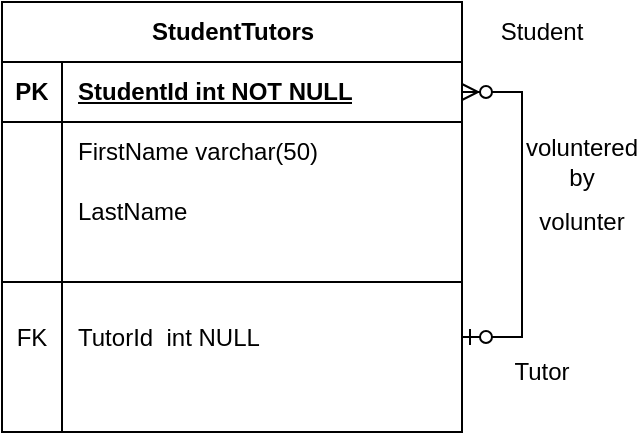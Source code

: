 <mxfile version="21.6.2" type="github">
  <diagram id="R2lEEEUBdFMjLlhIrx00" name="Page-1">
    <mxGraphModel dx="1050" dy="562" grid="1" gridSize="10" guides="1" tooltips="1" connect="1" arrows="1" fold="1" page="1" pageScale="1" pageWidth="850" pageHeight="1100" math="0" shadow="0" extFonts="Permanent Marker^https://fonts.googleapis.com/css?family=Permanent+Marker">
      <root>
        <mxCell id="0" />
        <mxCell id="1" parent="0" />
        <mxCell id="bd9n95SWR_q1-Yq9Rfcv-1" value="StudentTutors" style="shape=table;startSize=30;container=1;collapsible=1;childLayout=tableLayout;fixedRows=1;rowLines=0;fontStyle=1;align=center;resizeLast=1;html=1;" vertex="1" parent="1">
          <mxGeometry x="300" y="85" width="230" height="215" as="geometry" />
        </mxCell>
        <mxCell id="bd9n95SWR_q1-Yq9Rfcv-2" value="" style="shape=tableRow;horizontal=0;startSize=0;swimlaneHead=0;swimlaneBody=0;fillColor=none;collapsible=0;dropTarget=0;points=[[0,0.5],[1,0.5]];portConstraint=eastwest;top=0;left=0;right=0;bottom=1;" vertex="1" parent="bd9n95SWR_q1-Yq9Rfcv-1">
          <mxGeometry y="30" width="230" height="30" as="geometry" />
        </mxCell>
        <mxCell id="bd9n95SWR_q1-Yq9Rfcv-3" value="PK" style="shape=partialRectangle;connectable=0;fillColor=none;top=0;left=0;bottom=0;right=0;fontStyle=1;overflow=hidden;whiteSpace=wrap;html=1;" vertex="1" parent="bd9n95SWR_q1-Yq9Rfcv-2">
          <mxGeometry width="30" height="30" as="geometry">
            <mxRectangle width="30" height="30" as="alternateBounds" />
          </mxGeometry>
        </mxCell>
        <mxCell id="bd9n95SWR_q1-Yq9Rfcv-4" value="StudentId int NOT NULL" style="shape=partialRectangle;connectable=0;fillColor=none;top=0;left=0;bottom=0;right=0;align=left;spacingLeft=6;fontStyle=5;overflow=hidden;whiteSpace=wrap;html=1;" vertex="1" parent="bd9n95SWR_q1-Yq9Rfcv-2">
          <mxGeometry x="30" width="200" height="30" as="geometry">
            <mxRectangle width="200" height="30" as="alternateBounds" />
          </mxGeometry>
        </mxCell>
        <mxCell id="bd9n95SWR_q1-Yq9Rfcv-5" value="" style="shape=tableRow;horizontal=0;startSize=0;swimlaneHead=0;swimlaneBody=0;fillColor=none;collapsible=0;dropTarget=0;points=[[0,0.5],[1,0.5]];portConstraint=eastwest;top=0;left=0;right=0;bottom=0;" vertex="1" parent="bd9n95SWR_q1-Yq9Rfcv-1">
          <mxGeometry y="60" width="230" height="30" as="geometry" />
        </mxCell>
        <mxCell id="bd9n95SWR_q1-Yq9Rfcv-6" value="" style="shape=partialRectangle;connectable=0;fillColor=none;top=0;left=0;bottom=0;right=0;editable=1;overflow=hidden;whiteSpace=wrap;html=1;" vertex="1" parent="bd9n95SWR_q1-Yq9Rfcv-5">
          <mxGeometry width="30" height="30" as="geometry">
            <mxRectangle width="30" height="30" as="alternateBounds" />
          </mxGeometry>
        </mxCell>
        <mxCell id="bd9n95SWR_q1-Yq9Rfcv-7" value="FirstName varchar(50)" style="shape=partialRectangle;connectable=0;fillColor=none;top=0;left=0;bottom=0;right=0;align=left;spacingLeft=6;overflow=hidden;whiteSpace=wrap;html=1;" vertex="1" parent="bd9n95SWR_q1-Yq9Rfcv-5">
          <mxGeometry x="30" width="200" height="30" as="geometry">
            <mxRectangle width="200" height="30" as="alternateBounds" />
          </mxGeometry>
        </mxCell>
        <mxCell id="bd9n95SWR_q1-Yq9Rfcv-8" value="" style="shape=tableRow;horizontal=0;startSize=0;swimlaneHead=0;swimlaneBody=0;fillColor=none;collapsible=0;dropTarget=0;points=[[0,0.5],[1,0.5]];portConstraint=eastwest;top=0;left=0;right=0;bottom=0;" vertex="1" parent="bd9n95SWR_q1-Yq9Rfcv-1">
          <mxGeometry y="90" width="230" height="30" as="geometry" />
        </mxCell>
        <mxCell id="bd9n95SWR_q1-Yq9Rfcv-9" value="" style="shape=partialRectangle;connectable=0;fillColor=none;top=0;left=0;bottom=0;right=0;editable=1;overflow=hidden;whiteSpace=wrap;html=1;" vertex="1" parent="bd9n95SWR_q1-Yq9Rfcv-8">
          <mxGeometry width="30" height="30" as="geometry">
            <mxRectangle width="30" height="30" as="alternateBounds" />
          </mxGeometry>
        </mxCell>
        <mxCell id="bd9n95SWR_q1-Yq9Rfcv-10" value="LastName" style="shape=partialRectangle;connectable=0;fillColor=none;top=0;left=0;bottom=0;right=0;align=left;spacingLeft=6;overflow=hidden;whiteSpace=wrap;html=1;" vertex="1" parent="bd9n95SWR_q1-Yq9Rfcv-8">
          <mxGeometry x="30" width="200" height="30" as="geometry">
            <mxRectangle width="200" height="30" as="alternateBounds" />
          </mxGeometry>
        </mxCell>
        <mxCell id="bd9n95SWR_q1-Yq9Rfcv-11" value="" style="shape=tableRow;horizontal=0;startSize=0;swimlaneHead=0;swimlaneBody=0;fillColor=none;collapsible=0;dropTarget=0;points=[[0,0.5],[1,0.5]];portConstraint=eastwest;top=0;left=0;right=0;bottom=0;" vertex="1" parent="bd9n95SWR_q1-Yq9Rfcv-1">
          <mxGeometry y="120" width="230" height="95" as="geometry" />
        </mxCell>
        <mxCell id="bd9n95SWR_q1-Yq9Rfcv-12" value="FK" style="shape=partialRectangle;connectable=0;fillColor=none;top=0;left=0;bottom=0;right=0;editable=1;overflow=hidden;whiteSpace=wrap;html=1;" vertex="1" parent="bd9n95SWR_q1-Yq9Rfcv-11">
          <mxGeometry width="30" height="95" as="geometry">
            <mxRectangle width="30" height="95" as="alternateBounds" />
          </mxGeometry>
        </mxCell>
        <mxCell id="bd9n95SWR_q1-Yq9Rfcv-13" value="TutorId&amp;nbsp; int NULL" style="shape=partialRectangle;connectable=0;fillColor=none;top=0;left=0;bottom=0;right=0;align=left;spacingLeft=6;overflow=hidden;whiteSpace=wrap;html=1;" vertex="1" parent="bd9n95SWR_q1-Yq9Rfcv-11">
          <mxGeometry x="30" width="200" height="95" as="geometry">
            <mxRectangle width="200" height="95" as="alternateBounds" />
          </mxGeometry>
        </mxCell>
        <mxCell id="bd9n95SWR_q1-Yq9Rfcv-14" value="" style="edgeStyle=entityRelationEdgeStyle;fontSize=12;html=1;endArrow=ERzeroToMany;startArrow=ERzeroToOne;rounded=0;exitX=1;exitY=0.5;exitDx=0;exitDy=0;" edge="1" parent="bd9n95SWR_q1-Yq9Rfcv-1" source="bd9n95SWR_q1-Yq9Rfcv-11" target="bd9n95SWR_q1-Yq9Rfcv-2">
          <mxGeometry width="100" height="100" relative="1" as="geometry">
            <mxPoint x="270" y="122.5" as="sourcePoint" />
            <mxPoint x="280" y="27.5" as="targetPoint" />
            <Array as="points">
              <mxPoint x="150" y="177.5" />
              <mxPoint x="-100" y="97.5" />
              <mxPoint x="-80" y="87.5" />
              <mxPoint x="300" y="47.5" />
              <mxPoint x="320" y="57.5" />
              <mxPoint x="-40" y="67.5" />
            </Array>
          </mxGeometry>
        </mxCell>
        <mxCell id="bd9n95SWR_q1-Yq9Rfcv-16" value="volunter" style="text;html=1;strokeColor=none;fillColor=none;align=center;verticalAlign=middle;whiteSpace=wrap;rounded=0;" vertex="1" parent="1">
          <mxGeometry x="560" y="180" width="60" height="30" as="geometry" />
        </mxCell>
        <mxCell id="bd9n95SWR_q1-Yq9Rfcv-17" value="voluntered by" style="text;html=1;strokeColor=none;fillColor=none;align=center;verticalAlign=middle;whiteSpace=wrap;rounded=0;" vertex="1" parent="1">
          <mxGeometry x="560" y="150" width="60" height="30" as="geometry" />
        </mxCell>
        <mxCell id="bd9n95SWR_q1-Yq9Rfcv-18" value="Tutor" style="text;html=1;strokeColor=none;fillColor=none;align=center;verticalAlign=middle;whiteSpace=wrap;rounded=0;" vertex="1" parent="1">
          <mxGeometry x="540" y="255" width="60" height="30" as="geometry" />
        </mxCell>
        <mxCell id="bd9n95SWR_q1-Yq9Rfcv-19" value="Student" style="text;html=1;strokeColor=none;fillColor=none;align=center;verticalAlign=middle;whiteSpace=wrap;rounded=0;" vertex="1" parent="1">
          <mxGeometry x="540" y="85" width="60" height="30" as="geometry" />
        </mxCell>
        <mxCell id="bd9n95SWR_q1-Yq9Rfcv-20" value="" style="line;strokeWidth=1;rotatable=0;dashed=0;labelPosition=right;align=left;verticalAlign=middle;spacingTop=0;spacingLeft=6;points=[];portConstraint=eastwest;" vertex="1" parent="1">
          <mxGeometry x="300" y="220" width="230" height="10" as="geometry" />
        </mxCell>
      </root>
    </mxGraphModel>
  </diagram>
</mxfile>
